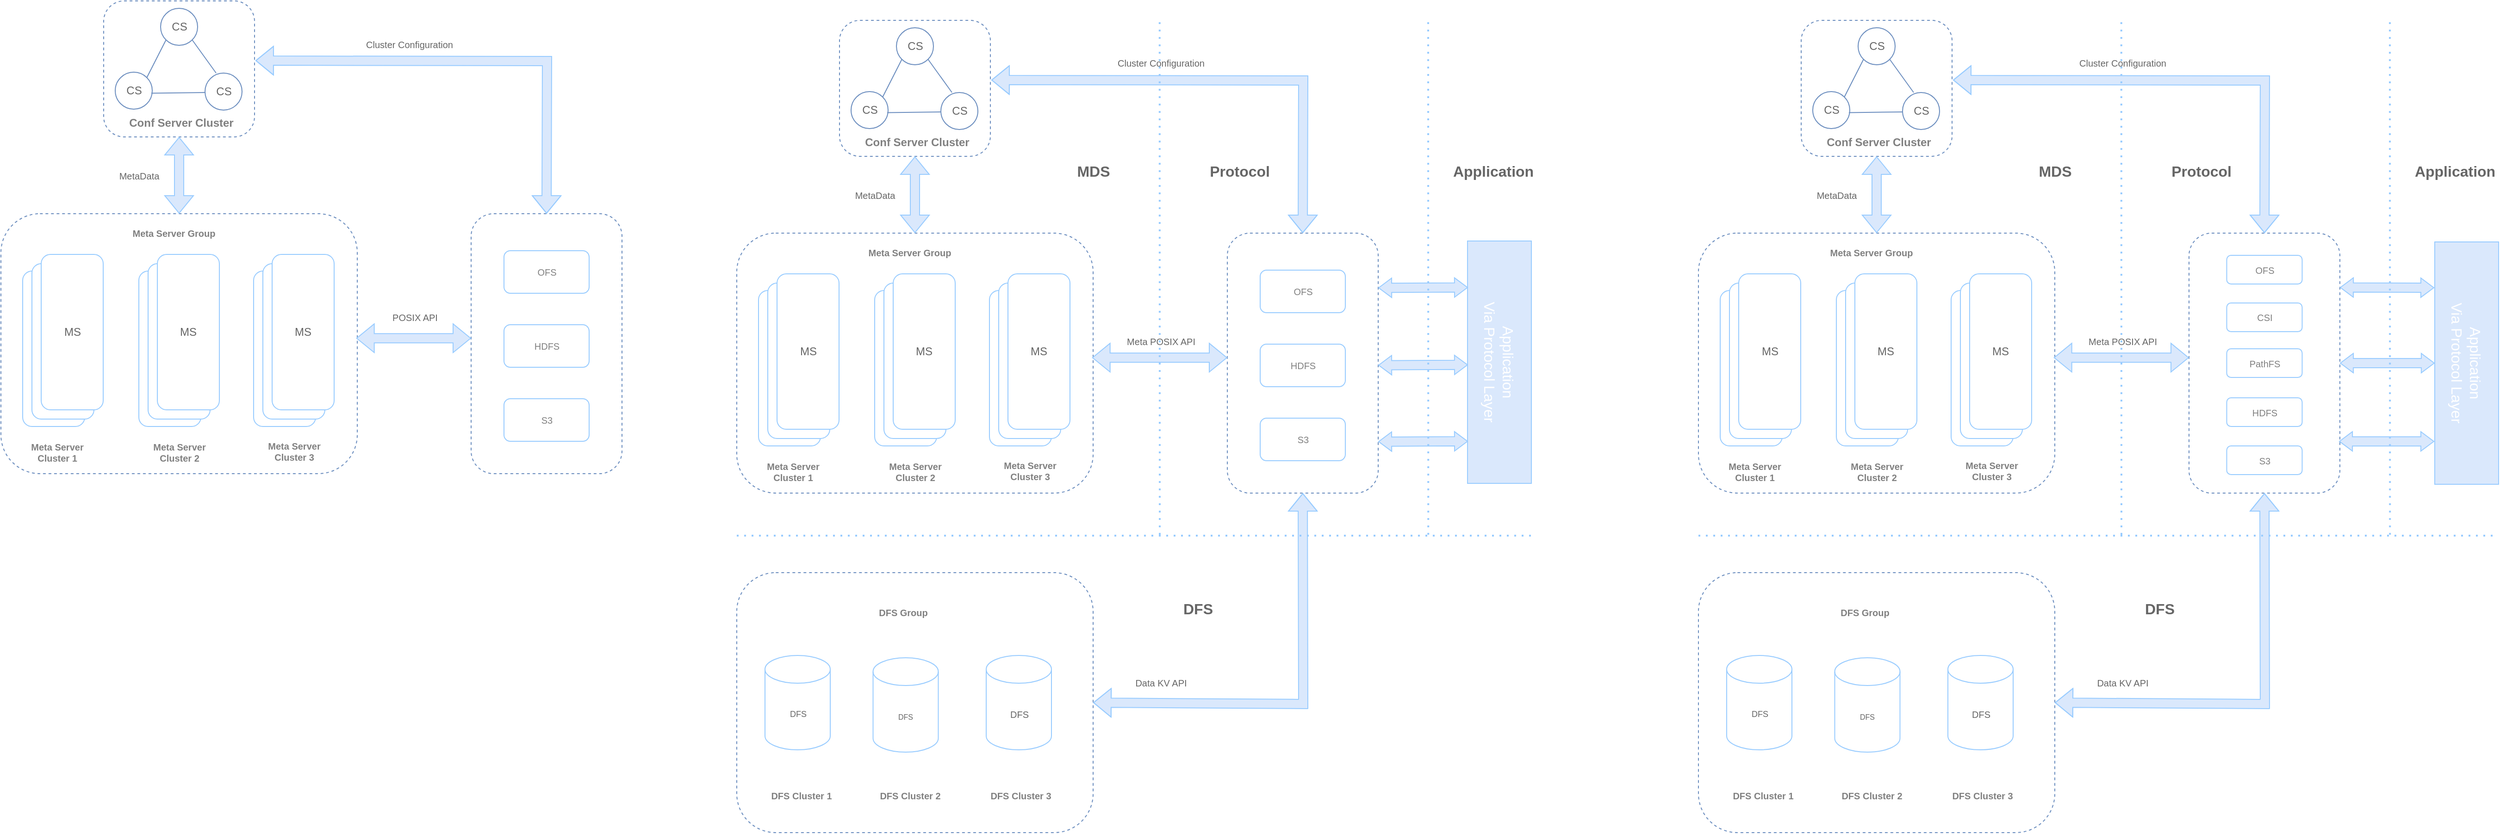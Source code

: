 <mxfile version="16.5.3" type="github">
  <diagram id="mXeUBK0sGIgF46-XZ_O8" name="第 1 页">
    <mxGraphModel dx="1426" dy="769" grid="0" gridSize="10" guides="1" tooltips="1" connect="1" arrows="1" fold="1" page="0" pageScale="1" pageWidth="827" pageHeight="1169" math="0" shadow="0">
      <root>
        <mxCell id="0" />
        <mxCell id="1" parent="0" />
        <mxCell id="9yN5O-LFtTU145KzAQsq-1" value="" style="rounded=1;whiteSpace=wrap;html=1;fillColor=none;dashed=1;strokeColor=#6c8ebf;" parent="1" vertex="1">
          <mxGeometry x="171" y="130" width="163" height="147" as="geometry" />
        </mxCell>
        <mxCell id="9yN5O-LFtTU145KzAQsq-2" value="CS" style="ellipse;whiteSpace=wrap;html=1;aspect=fixed;fillColor=none;strokeColor=#6c8ebf;fontColor=#666666;" parent="1" vertex="1">
          <mxGeometry x="232.5" y="138" width="40" height="40" as="geometry" />
        </mxCell>
        <mxCell id="9yN5O-LFtTU145KzAQsq-3" value="CS" style="ellipse;whiteSpace=wrap;html=1;aspect=fixed;fillColor=none;strokeColor=#6c8ebf;fontColor=#666666;" parent="1" vertex="1">
          <mxGeometry x="183.5" y="207" width="40" height="40" as="geometry" />
        </mxCell>
        <mxCell id="9yN5O-LFtTU145KzAQsq-4" value="CS" style="ellipse;whiteSpace=wrap;html=1;aspect=fixed;fillColor=none;strokeColor=#6c8ebf;fontColor=#666666;" parent="1" vertex="1">
          <mxGeometry x="280.5" y="208" width="40" height="40" as="geometry" />
        </mxCell>
        <mxCell id="9yN5O-LFtTU145KzAQsq-5" value="" style="endArrow=none;html=1;rounded=0;entryX=0;entryY=1;entryDx=0;entryDy=0;exitX=1;exitY=0;exitDx=0;exitDy=0;fillColor=#dae8fc;strokeColor=#6c8ebf;" parent="1" source="9yN5O-LFtTU145KzAQsq-3" target="9yN5O-LFtTU145KzAQsq-2" edge="1">
          <mxGeometry width="50" height="50" relative="1" as="geometry">
            <mxPoint x="196.5" y="218" as="sourcePoint" />
            <mxPoint x="232.5" y="188" as="targetPoint" />
          </mxGeometry>
        </mxCell>
        <mxCell id="9yN5O-LFtTU145KzAQsq-8" value="" style="endArrow=none;html=1;rounded=0;exitX=1;exitY=0;exitDx=0;exitDy=0;fillColor=#dae8fc;strokeColor=#6c8ebf;entryX=0;entryY=0.5;entryDx=0;entryDy=0;" parent="1" edge="1">
          <mxGeometry width="50" height="50" relative="1" as="geometry">
            <mxPoint x="222.502" y="229.718" as="sourcePoint" />
            <mxPoint x="280.5" y="229" as="targetPoint" />
          </mxGeometry>
        </mxCell>
        <mxCell id="9yN5O-LFtTU145KzAQsq-9" value="" style="endArrow=none;html=1;rounded=0;entryX=0.3;entryY=0;entryDx=0;entryDy=0;fillColor=#dae8fc;strokeColor=#6c8ebf;entryPerimeter=0;exitX=1;exitY=1;exitDx=0;exitDy=0;" parent="1" source="9yN5O-LFtTU145KzAQsq-2" target="9yN5O-LFtTU145KzAQsq-4" edge="1">
          <mxGeometry width="50" height="50" relative="1" as="geometry">
            <mxPoint x="272.5" y="168" as="sourcePoint" />
            <mxPoint x="332.5" y="168" as="targetPoint" />
          </mxGeometry>
        </mxCell>
        <mxCell id="9yN5O-LFtTU145KzAQsq-12" value="&lt;b&gt;Conf Server Cluster&lt;/b&gt;" style="text;html=1;strokeColor=none;fillColor=none;align=center;verticalAlign=middle;whiteSpace=wrap;rounded=0;dashed=1;fontColor=#808080;" parent="1" vertex="1">
          <mxGeometry x="197" y="247" width="116" height="30" as="geometry" />
        </mxCell>
        <mxCell id="9yN5O-LFtTU145KzAQsq-13" value="" style="rounded=1;whiteSpace=wrap;html=1;strokeColor=#99CCFF;" parent="1" vertex="1">
          <mxGeometry x="83.5" y="422" width="67" height="168" as="geometry" />
        </mxCell>
        <mxCell id="9yN5O-LFtTU145KzAQsq-16" value="" style="rounded=1;whiteSpace=wrap;html=1;strokeColor=#99CCFF;" parent="1" vertex="1">
          <mxGeometry x="93.5" y="414" width="67" height="168" as="geometry" />
        </mxCell>
        <mxCell id="9yN5O-LFtTU145KzAQsq-17" value="&lt;font color=&quot;#666666&quot;&gt;MS&lt;/font&gt;" style="rounded=1;whiteSpace=wrap;html=1;strokeColor=#99CCFF;" parent="1" vertex="1">
          <mxGeometry x="103.5" y="404" width="67" height="168" as="geometry" />
        </mxCell>
        <mxCell id="9yN5O-LFtTU145KzAQsq-22" value="" style="rounded=1;whiteSpace=wrap;html=1;strokeColor=#99CCFF;" parent="1" vertex="1">
          <mxGeometry x="209" y="422" width="67" height="168" as="geometry" />
        </mxCell>
        <mxCell id="9yN5O-LFtTU145KzAQsq-23" value="" style="rounded=1;whiteSpace=wrap;html=1;strokeColor=#99CCFF;" parent="1" vertex="1">
          <mxGeometry x="219" y="414" width="67" height="168" as="geometry" />
        </mxCell>
        <mxCell id="9yN5O-LFtTU145KzAQsq-24" value="&lt;font color=&quot;#666666&quot;&gt;MS&lt;/font&gt;" style="rounded=1;whiteSpace=wrap;html=1;strokeColor=#99CCFF;" parent="1" vertex="1">
          <mxGeometry x="229" y="404" width="67" height="168" as="geometry" />
        </mxCell>
        <mxCell id="9yN5O-LFtTU145KzAQsq-25" value="" style="rounded=1;whiteSpace=wrap;html=1;strokeColor=#99CCFF;" parent="1" vertex="1">
          <mxGeometry x="333" y="422" width="67" height="168" as="geometry" />
        </mxCell>
        <mxCell id="9yN5O-LFtTU145KzAQsq-26" value="" style="rounded=1;whiteSpace=wrap;html=1;strokeColor=#99CCFF;" parent="1" vertex="1">
          <mxGeometry x="343" y="414" width="67" height="168" as="geometry" />
        </mxCell>
        <mxCell id="9yN5O-LFtTU145KzAQsq-27" value="&lt;font color=&quot;#666666&quot;&gt;MS&lt;/font&gt;" style="rounded=1;whiteSpace=wrap;html=1;strokeColor=#99CCFF;" parent="1" vertex="1">
          <mxGeometry x="353" y="404" width="67" height="168" as="geometry" />
        </mxCell>
        <mxCell id="9yN5O-LFtTU145KzAQsq-28" value="&lt;b style=&quot;font-size: 10px;&quot;&gt;&lt;font style=&quot;font-size: 10px;&quot;&gt;Meta Server Cluster 1&lt;/font&gt;&lt;/b&gt;" style="text;html=1;strokeColor=none;fillColor=none;align=center;verticalAlign=middle;whiteSpace=wrap;rounded=0;dashed=1;fontColor=#808080;fontSize=10;" parent="1" vertex="1">
          <mxGeometry x="81" y="603" width="79.5" height="30" as="geometry" />
        </mxCell>
        <mxCell id="9yN5O-LFtTU145KzAQsq-29" value="&lt;b style=&quot;font-size: 10px&quot;&gt;&lt;font style=&quot;font-size: 10px&quot;&gt;Meta Server Cluster 2&lt;/font&gt;&lt;/b&gt;" style="text;html=1;strokeColor=none;fillColor=none;align=center;verticalAlign=middle;whiteSpace=wrap;rounded=0;dashed=1;fontColor=#808080;fontSize=10;" parent="1" vertex="1">
          <mxGeometry x="212.75" y="603" width="79.5" height="30" as="geometry" />
        </mxCell>
        <mxCell id="9yN5O-LFtTU145KzAQsq-30" value="&lt;b style=&quot;font-size: 10px&quot;&gt;&lt;font style=&quot;font-size: 10px&quot;&gt;Meta Server Cluster 3&lt;/font&gt;&lt;/b&gt;" style="text;html=1;strokeColor=none;fillColor=none;align=center;verticalAlign=middle;whiteSpace=wrap;rounded=0;dashed=1;fontColor=#808080;fontSize=10;" parent="1" vertex="1">
          <mxGeometry x="336.75" y="602" width="79.5" height="30" as="geometry" />
        </mxCell>
        <mxCell id="9yN5O-LFtTU145KzAQsq-32" value="" style="rounded=1;whiteSpace=wrap;html=1;fillColor=none;dashed=1;strokeColor=#6c8ebf;" parent="1" vertex="1">
          <mxGeometry x="60" y="360" width="385" height="281" as="geometry" />
        </mxCell>
        <mxCell id="9yN5O-LFtTU145KzAQsq-33" value="&lt;b style=&quot;font-size: 10px&quot;&gt;&lt;font style=&quot;font-size: 10px&quot;&gt;Meta Server Group&lt;/font&gt;&lt;/b&gt;" style="text;html=1;strokeColor=none;fillColor=none;align=center;verticalAlign=middle;whiteSpace=wrap;rounded=0;dashed=1;fontColor=#808080;fontSize=10;" parent="1" vertex="1">
          <mxGeometry x="187" y="366" width="120" height="30" as="geometry" />
        </mxCell>
        <mxCell id="9yN5O-LFtTU145KzAQsq-34" value="OFS" style="rounded=1;whiteSpace=wrap;html=1;fontSize=10;fontColor=#808080;strokeColor=#99CCFF;fillColor=default;" parent="1" vertex="1">
          <mxGeometry x="603.5" y="400" width="92" height="46" as="geometry" />
        </mxCell>
        <mxCell id="9yN5O-LFtTU145KzAQsq-36" value="HDFS" style="rounded=1;whiteSpace=wrap;html=1;fontSize=10;fontColor=#808080;strokeColor=#99CCFF;fillColor=default;" parent="1" vertex="1">
          <mxGeometry x="603.5" y="480" width="92" height="46" as="geometry" />
        </mxCell>
        <mxCell id="9yN5O-LFtTU145KzAQsq-37" value="S3" style="rounded=1;whiteSpace=wrap;html=1;fontSize=10;fontColor=#808080;strokeColor=#99CCFF;fillColor=default;" parent="1" vertex="1">
          <mxGeometry x="603.5" y="560" width="92" height="46" as="geometry" />
        </mxCell>
        <mxCell id="9yN5O-LFtTU145KzAQsq-38" value="" style="rounded=1;whiteSpace=wrap;html=1;fillColor=none;dashed=1;strokeColor=#6c8ebf;" parent="1" vertex="1">
          <mxGeometry x="568" y="360" width="163" height="281" as="geometry" />
        </mxCell>
        <mxCell id="9yN5O-LFtTU145KzAQsq-41" value="" style="shape=flexArrow;endArrow=classic;startArrow=classic;html=1;rounded=0;fontSize=10;fontColor=#808080;entryX=0;entryY=0.479;entryDx=0;entryDy=0;exitX=0.997;exitY=0.479;exitDx=0;exitDy=0;exitPerimeter=0;entryPerimeter=0;fillColor=#dae8fc;strokeColor=#99CCFF;" parent="1" source="9yN5O-LFtTU145KzAQsq-32" target="9yN5O-LFtTU145KzAQsq-38" edge="1">
          <mxGeometry width="100" height="100" relative="1" as="geometry">
            <mxPoint x="445" y="506" as="sourcePoint" />
            <mxPoint x="545" y="406" as="targetPoint" />
          </mxGeometry>
        </mxCell>
        <mxCell id="9yN5O-LFtTU145KzAQsq-43" value="POSIX API" style="text;html=1;align=center;verticalAlign=middle;resizable=0;points=[];autosize=1;strokeColor=none;fillColor=none;fontSize=10;fontColor=#666666;" parent="1" vertex="1">
          <mxGeometry x="472" y="464" width="69" height="16" as="geometry" />
        </mxCell>
        <mxCell id="9yN5O-LFtTU145KzAQsq-44" value="" style="shape=flexArrow;endArrow=classic;startArrow=classic;html=1;rounded=0;fontSize=10;fontColor=#808080;fillColor=#dae8fc;strokeColor=#99CCFF;exitX=1.006;exitY=0.439;exitDx=0;exitDy=0;exitPerimeter=0;entryX=0.5;entryY=0;entryDx=0;entryDy=0;" parent="1" source="9yN5O-LFtTU145KzAQsq-1" target="9yN5O-LFtTU145KzAQsq-38" edge="1">
          <mxGeometry width="100" height="100" relative="1" as="geometry">
            <mxPoint x="367.053" y="225.444" as="sourcePoint" />
            <mxPoint x="643.024" y="357.562" as="targetPoint" />
            <Array as="points">
              <mxPoint x="650" y="195" />
            </Array>
          </mxGeometry>
        </mxCell>
        <mxCell id="9yN5O-LFtTU145KzAQsq-45" value="Cluster Configuration" style="text;html=1;align=center;verticalAlign=middle;resizable=0;points=[];autosize=1;strokeColor=none;fillColor=none;fontSize=10;fontColor=#666666;" parent="1" vertex="1">
          <mxGeometry x="439" y="169" width="123" height="16" as="geometry" />
        </mxCell>
        <mxCell id="9yN5O-LFtTU145KzAQsq-46" value="" style="shape=flexArrow;endArrow=classic;startArrow=classic;html=1;rounded=0;fontSize=10;fontColor=#808080;entryX=0.5;entryY=0;entryDx=0;entryDy=0;exitX=0.5;exitY=1;exitDx=0;exitDy=0;fillColor=#dae8fc;strokeColor=#99CCFF;" parent="1" source="9yN5O-LFtTU145KzAQsq-1" target="9yN5O-LFtTU145KzAQsq-32" edge="1">
          <mxGeometry width="100" height="100" relative="1" as="geometry">
            <mxPoint x="261.005" y="284.999" as="sourcePoint" />
            <mxPoint x="385.16" y="284.999" as="targetPoint" />
          </mxGeometry>
        </mxCell>
        <mxCell id="9yN5O-LFtTU145KzAQsq-48" value="MetaData" style="text;html=1;align=center;verticalAlign=middle;resizable=0;points=[];autosize=1;strokeColor=none;fillColor=none;fontSize=10;fontColor=#666666;" parent="1" vertex="1">
          <mxGeometry x="178" y="311" width="62" height="16" as="geometry" />
        </mxCell>
        <mxCell id="djkmzA1-y8hG7AWoTiUG-2" value="" style="rounded=1;whiteSpace=wrap;html=1;fillColor=none;dashed=1;strokeColor=#6c8ebf;" parent="1" vertex="1">
          <mxGeometry x="966" y="151" width="163" height="147" as="geometry" />
        </mxCell>
        <mxCell id="djkmzA1-y8hG7AWoTiUG-3" value="CS" style="ellipse;whiteSpace=wrap;html=1;aspect=fixed;fillColor=none;strokeColor=#6c8ebf;fontColor=#666666;" parent="1" vertex="1">
          <mxGeometry x="1027.5" y="159" width="40" height="40" as="geometry" />
        </mxCell>
        <mxCell id="djkmzA1-y8hG7AWoTiUG-4" value="CS" style="ellipse;whiteSpace=wrap;html=1;aspect=fixed;fillColor=none;strokeColor=#6c8ebf;fontColor=#666666;" parent="1" vertex="1">
          <mxGeometry x="978.5" y="228" width="40" height="40" as="geometry" />
        </mxCell>
        <mxCell id="djkmzA1-y8hG7AWoTiUG-5" value="CS" style="ellipse;whiteSpace=wrap;html=1;aspect=fixed;fillColor=none;strokeColor=#6c8ebf;fontColor=#666666;" parent="1" vertex="1">
          <mxGeometry x="1075.5" y="229" width="40" height="40" as="geometry" />
        </mxCell>
        <mxCell id="djkmzA1-y8hG7AWoTiUG-6" value="" style="endArrow=none;html=1;rounded=0;entryX=0;entryY=1;entryDx=0;entryDy=0;exitX=1;exitY=0;exitDx=0;exitDy=0;fillColor=#dae8fc;strokeColor=#6c8ebf;" parent="1" source="djkmzA1-y8hG7AWoTiUG-4" target="djkmzA1-y8hG7AWoTiUG-3" edge="1">
          <mxGeometry width="50" height="50" relative="1" as="geometry">
            <mxPoint x="991.5" y="239" as="sourcePoint" />
            <mxPoint x="1027.5" y="209" as="targetPoint" />
          </mxGeometry>
        </mxCell>
        <mxCell id="djkmzA1-y8hG7AWoTiUG-7" value="" style="endArrow=none;html=1;rounded=0;exitX=1;exitY=0;exitDx=0;exitDy=0;fillColor=#dae8fc;strokeColor=#6c8ebf;entryX=0;entryY=0.5;entryDx=0;entryDy=0;" parent="1" edge="1">
          <mxGeometry width="50" height="50" relative="1" as="geometry">
            <mxPoint x="1017.502" y="250.718" as="sourcePoint" />
            <mxPoint x="1075.5" y="250" as="targetPoint" />
          </mxGeometry>
        </mxCell>
        <mxCell id="djkmzA1-y8hG7AWoTiUG-8" value="" style="endArrow=none;html=1;rounded=0;entryX=0.3;entryY=0;entryDx=0;entryDy=0;fillColor=#dae8fc;strokeColor=#6c8ebf;entryPerimeter=0;exitX=1;exitY=1;exitDx=0;exitDy=0;" parent="1" source="djkmzA1-y8hG7AWoTiUG-3" target="djkmzA1-y8hG7AWoTiUG-5" edge="1">
          <mxGeometry width="50" height="50" relative="1" as="geometry">
            <mxPoint x="1067.5" y="189" as="sourcePoint" />
            <mxPoint x="1127.5" y="189" as="targetPoint" />
          </mxGeometry>
        </mxCell>
        <mxCell id="djkmzA1-y8hG7AWoTiUG-9" value="&lt;b&gt;Conf Server Cluster&lt;/b&gt;" style="text;html=1;strokeColor=none;fillColor=none;align=center;verticalAlign=middle;whiteSpace=wrap;rounded=0;dashed=1;fontColor=#808080;" parent="1" vertex="1">
          <mxGeometry x="992" y="268" width="116" height="30" as="geometry" />
        </mxCell>
        <mxCell id="djkmzA1-y8hG7AWoTiUG-10" value="" style="rounded=1;whiteSpace=wrap;html=1;strokeColor=#99CCFF;" parent="1" vertex="1">
          <mxGeometry x="878.5" y="443" width="67" height="168" as="geometry" />
        </mxCell>
        <mxCell id="djkmzA1-y8hG7AWoTiUG-11" value="" style="rounded=1;whiteSpace=wrap;html=1;strokeColor=#99CCFF;" parent="1" vertex="1">
          <mxGeometry x="888.5" y="435" width="67" height="168" as="geometry" />
        </mxCell>
        <mxCell id="djkmzA1-y8hG7AWoTiUG-12" value="&lt;font color=&quot;#666666&quot;&gt;MS&lt;/font&gt;" style="rounded=1;whiteSpace=wrap;html=1;strokeColor=#99CCFF;" parent="1" vertex="1">
          <mxGeometry x="898.5" y="425" width="67" height="168" as="geometry" />
        </mxCell>
        <mxCell id="djkmzA1-y8hG7AWoTiUG-13" value="" style="rounded=1;whiteSpace=wrap;html=1;strokeColor=#99CCFF;" parent="1" vertex="1">
          <mxGeometry x="1004" y="443" width="67" height="168" as="geometry" />
        </mxCell>
        <mxCell id="djkmzA1-y8hG7AWoTiUG-14" value="" style="rounded=1;whiteSpace=wrap;html=1;strokeColor=#99CCFF;" parent="1" vertex="1">
          <mxGeometry x="1014" y="435" width="67" height="168" as="geometry" />
        </mxCell>
        <mxCell id="djkmzA1-y8hG7AWoTiUG-15" value="&lt;font color=&quot;#666666&quot;&gt;MS&lt;/font&gt;" style="rounded=1;whiteSpace=wrap;html=1;strokeColor=#99CCFF;" parent="1" vertex="1">
          <mxGeometry x="1024" y="425" width="67" height="168" as="geometry" />
        </mxCell>
        <mxCell id="djkmzA1-y8hG7AWoTiUG-16" value="" style="rounded=1;whiteSpace=wrap;html=1;strokeColor=#99CCFF;" parent="1" vertex="1">
          <mxGeometry x="1128" y="443" width="67" height="168" as="geometry" />
        </mxCell>
        <mxCell id="djkmzA1-y8hG7AWoTiUG-17" value="" style="rounded=1;whiteSpace=wrap;html=1;strokeColor=#99CCFF;" parent="1" vertex="1">
          <mxGeometry x="1138" y="435" width="67" height="168" as="geometry" />
        </mxCell>
        <mxCell id="djkmzA1-y8hG7AWoTiUG-18" value="&lt;font color=&quot;#666666&quot;&gt;MS&lt;/font&gt;" style="rounded=1;whiteSpace=wrap;html=1;strokeColor=#99CCFF;" parent="1" vertex="1">
          <mxGeometry x="1148" y="425" width="67" height="168" as="geometry" />
        </mxCell>
        <mxCell id="djkmzA1-y8hG7AWoTiUG-19" value="&lt;b style=&quot;font-size: 10px;&quot;&gt;&lt;font style=&quot;font-size: 10px;&quot;&gt;Meta Server Cluster 1&lt;/font&gt;&lt;/b&gt;" style="text;html=1;strokeColor=none;fillColor=none;align=center;verticalAlign=middle;whiteSpace=wrap;rounded=0;dashed=1;fontColor=#808080;fontSize=10;" parent="1" vertex="1">
          <mxGeometry x="876" y="624" width="79.5" height="30" as="geometry" />
        </mxCell>
        <mxCell id="djkmzA1-y8hG7AWoTiUG-20" value="&lt;b style=&quot;font-size: 10px&quot;&gt;&lt;font style=&quot;font-size: 10px&quot;&gt;Meta Server Cluster 2&lt;/font&gt;&lt;/b&gt;" style="text;html=1;strokeColor=none;fillColor=none;align=center;verticalAlign=middle;whiteSpace=wrap;rounded=0;dashed=1;fontColor=#808080;fontSize=10;" parent="1" vertex="1">
          <mxGeometry x="1007.75" y="624" width="79.5" height="30" as="geometry" />
        </mxCell>
        <mxCell id="djkmzA1-y8hG7AWoTiUG-21" value="&lt;b style=&quot;font-size: 10px&quot;&gt;&lt;font style=&quot;font-size: 10px&quot;&gt;Meta Server Cluster 3&lt;/font&gt;&lt;/b&gt;" style="text;html=1;strokeColor=none;fillColor=none;align=center;verticalAlign=middle;whiteSpace=wrap;rounded=0;dashed=1;fontColor=#808080;fontSize=10;" parent="1" vertex="1">
          <mxGeometry x="1131.75" y="623" width="79.5" height="30" as="geometry" />
        </mxCell>
        <mxCell id="djkmzA1-y8hG7AWoTiUG-22" value="" style="rounded=1;whiteSpace=wrap;html=1;fillColor=none;dashed=1;strokeColor=#6c8ebf;" parent="1" vertex="1">
          <mxGeometry x="855" y="381" width="385" height="281" as="geometry" />
        </mxCell>
        <mxCell id="djkmzA1-y8hG7AWoTiUG-23" value="&lt;b style=&quot;font-size: 10px&quot;&gt;&lt;font style=&quot;font-size: 10px&quot;&gt;Meta Server Group&lt;/font&gt;&lt;/b&gt;" style="text;html=1;strokeColor=none;fillColor=none;align=center;verticalAlign=middle;whiteSpace=wrap;rounded=0;dashed=1;fontColor=#808080;fontSize=10;" parent="1" vertex="1">
          <mxGeometry x="982" y="387" width="120" height="30" as="geometry" />
        </mxCell>
        <mxCell id="djkmzA1-y8hG7AWoTiUG-24" value="OFS" style="rounded=1;whiteSpace=wrap;html=1;fontSize=10;fontColor=#808080;strokeColor=#99CCFF;fillColor=default;" parent="1" vertex="1">
          <mxGeometry x="1420.5" y="421" width="92" height="46" as="geometry" />
        </mxCell>
        <mxCell id="djkmzA1-y8hG7AWoTiUG-25" value="HDFS" style="rounded=1;whiteSpace=wrap;html=1;fontSize=10;fontColor=#808080;strokeColor=#99CCFF;fillColor=default;" parent="1" vertex="1">
          <mxGeometry x="1420.5" y="501" width="92" height="46" as="geometry" />
        </mxCell>
        <mxCell id="djkmzA1-y8hG7AWoTiUG-26" value="S3" style="rounded=1;whiteSpace=wrap;html=1;fontSize=10;fontColor=#808080;strokeColor=#99CCFF;fillColor=default;" parent="1" vertex="1">
          <mxGeometry x="1420.5" y="581" width="92" height="46" as="geometry" />
        </mxCell>
        <mxCell id="djkmzA1-y8hG7AWoTiUG-27" value="" style="rounded=1;whiteSpace=wrap;html=1;fillColor=none;dashed=1;strokeColor=#6c8ebf;" parent="1" vertex="1">
          <mxGeometry x="1385" y="381" width="163" height="281" as="geometry" />
        </mxCell>
        <mxCell id="djkmzA1-y8hG7AWoTiUG-28" value="" style="shape=flexArrow;endArrow=classic;startArrow=classic;html=1;rounded=0;fontSize=10;fontColor=#808080;entryX=0;entryY=0.479;entryDx=0;entryDy=0;exitX=0.997;exitY=0.479;exitDx=0;exitDy=0;exitPerimeter=0;entryPerimeter=0;fillColor=#dae8fc;strokeColor=#99CCFF;" parent="1" source="djkmzA1-y8hG7AWoTiUG-22" target="djkmzA1-y8hG7AWoTiUG-27" edge="1">
          <mxGeometry width="100" height="100" relative="1" as="geometry">
            <mxPoint x="1240" y="527" as="sourcePoint" />
            <mxPoint x="1340" y="427" as="targetPoint" />
          </mxGeometry>
        </mxCell>
        <mxCell id="djkmzA1-y8hG7AWoTiUG-29" value="Meta POSIX API" style="text;html=1;align=center;verticalAlign=middle;resizable=0;points=[];autosize=1;strokeColor=none;fillColor=none;fontSize=10;fontColor=#666666;" parent="1" vertex="1">
          <mxGeometry x="1263" y="490" width="99" height="16" as="geometry" />
        </mxCell>
        <mxCell id="djkmzA1-y8hG7AWoTiUG-30" value="" style="shape=flexArrow;endArrow=classic;startArrow=classic;html=1;rounded=0;fontSize=10;fontColor=#808080;fillColor=#dae8fc;strokeColor=#99CCFF;exitX=1.006;exitY=0.439;exitDx=0;exitDy=0;exitPerimeter=0;entryX=0.5;entryY=0;entryDx=0;entryDy=0;" parent="1" source="djkmzA1-y8hG7AWoTiUG-2" target="djkmzA1-y8hG7AWoTiUG-27" edge="1">
          <mxGeometry width="100" height="100" relative="1" as="geometry">
            <mxPoint x="1162.053" y="246.444" as="sourcePoint" />
            <mxPoint x="1438.024" y="378.562" as="targetPoint" />
            <Array as="points">
              <mxPoint x="1467" y="216" />
            </Array>
          </mxGeometry>
        </mxCell>
        <mxCell id="djkmzA1-y8hG7AWoTiUG-31" value="Cluster Configuration" style="text;html=1;align=center;verticalAlign=middle;resizable=0;points=[];autosize=1;strokeColor=none;fillColor=none;fontSize=10;fontColor=#666666;" parent="1" vertex="1">
          <mxGeometry x="1251" y="189" width="123" height="16" as="geometry" />
        </mxCell>
        <mxCell id="djkmzA1-y8hG7AWoTiUG-32" value="" style="shape=flexArrow;endArrow=classic;startArrow=classic;html=1;rounded=0;fontSize=10;fontColor=#808080;entryX=0.5;entryY=0;entryDx=0;entryDy=0;exitX=0.5;exitY=1;exitDx=0;exitDy=0;fillColor=#dae8fc;strokeColor=#99CCFF;" parent="1" source="djkmzA1-y8hG7AWoTiUG-2" target="djkmzA1-y8hG7AWoTiUG-22" edge="1">
          <mxGeometry width="100" height="100" relative="1" as="geometry">
            <mxPoint x="1056.005" y="305.999" as="sourcePoint" />
            <mxPoint x="1180.16" y="305.999" as="targetPoint" />
          </mxGeometry>
        </mxCell>
        <mxCell id="djkmzA1-y8hG7AWoTiUG-33" value="MetaData" style="text;html=1;align=center;verticalAlign=middle;resizable=0;points=[];autosize=1;strokeColor=none;fillColor=none;fontSize=10;fontColor=#666666;" parent="1" vertex="1">
          <mxGeometry x="973" y="332" width="62" height="16" as="geometry" />
        </mxCell>
        <mxCell id="djkmzA1-y8hG7AWoTiUG-34" value="&lt;b style=&quot;font-size: 10px&quot;&gt;&lt;font style=&quot;font-size: 10px&quot;&gt;DFS Cluster 1&lt;/font&gt;&lt;/b&gt;" style="text;html=1;strokeColor=none;fillColor=none;align=center;verticalAlign=middle;whiteSpace=wrap;rounded=0;dashed=1;fontColor=#808080;fontSize=10;" parent="1" vertex="1">
          <mxGeometry x="882.5" y="973.5" width="83.5" height="30" as="geometry" />
        </mxCell>
        <mxCell id="djkmzA1-y8hG7AWoTiUG-35" value="&lt;b style=&quot;font-size: 10px&quot;&gt;&lt;font style=&quot;font-size: 10px&quot;&gt;DFS Cluster 2&lt;/font&gt;&lt;/b&gt;" style="text;html=1;strokeColor=none;fillColor=none;align=center;verticalAlign=middle;whiteSpace=wrap;rounded=0;dashed=1;fontColor=#808080;fontSize=10;" parent="1" vertex="1">
          <mxGeometry x="1000.63" y="973.5" width="82.75" height="30" as="geometry" />
        </mxCell>
        <mxCell id="djkmzA1-y8hG7AWoTiUG-36" value="&lt;b style=&quot;font-size: 10px&quot;&gt;&lt;font style=&quot;font-size: 10px&quot;&gt;DFS Cluster 3&lt;/font&gt;&lt;/b&gt;" style="text;html=1;strokeColor=none;fillColor=none;align=center;verticalAlign=middle;whiteSpace=wrap;rounded=0;dashed=1;fontColor=#808080;fontSize=10;" parent="1" vertex="1">
          <mxGeometry x="1118.63" y="973.5" width="85.75" height="30" as="geometry" />
        </mxCell>
        <mxCell id="djkmzA1-y8hG7AWoTiUG-37" value="" style="rounded=1;whiteSpace=wrap;html=1;fillColor=none;dashed=1;strokeColor=#6c8ebf;" parent="1" vertex="1">
          <mxGeometry x="855" y="748" width="385" height="281" as="geometry" />
        </mxCell>
        <mxCell id="djkmzA1-y8hG7AWoTiUG-38" value="&lt;b style=&quot;font-size: 10px&quot;&gt;&lt;font style=&quot;font-size: 10px&quot;&gt;DFS Group&lt;/font&gt;&lt;/b&gt;" style="text;html=1;strokeColor=none;fillColor=none;align=center;verticalAlign=middle;whiteSpace=wrap;rounded=0;dashed=1;fontColor=#808080;fontSize=10;" parent="1" vertex="1">
          <mxGeometry x="975" y="775.5" width="120" height="30" as="geometry" />
        </mxCell>
        <mxCell id="djkmzA1-y8hG7AWoTiUG-39" value="" style="shape=flexArrow;endArrow=classic;startArrow=classic;html=1;rounded=0;fontSize=10;fontColor=#808080;entryX=1;entryY=0.5;entryDx=0;entryDy=0;exitX=0.5;exitY=1;exitDx=0;exitDy=0;fillColor=#dae8fc;strokeColor=#99CCFF;" parent="1" source="djkmzA1-y8hG7AWoTiUG-27" target="djkmzA1-y8hG7AWoTiUG-37" edge="1">
          <mxGeometry width="100" height="100" relative="1" as="geometry">
            <mxPoint x="1431.995" y="702.999" as="sourcePoint" />
            <mxPoint x="1556.15" y="702.999" as="targetPoint" />
            <Array as="points">
              <mxPoint x="1467" y="890" />
            </Array>
          </mxGeometry>
        </mxCell>
        <mxCell id="djkmzA1-y8hG7AWoTiUG-40" value="Data KV API" style="text;html=1;align=center;verticalAlign=middle;resizable=0;points=[];autosize=1;strokeColor=none;fillColor=none;fontSize=10;fontColor=#666666;" parent="1" vertex="1">
          <mxGeometry x="1274" y="859" width="77" height="16" as="geometry" />
        </mxCell>
        <mxCell id="djkmzA1-y8hG7AWoTiUG-41" value="" style="endArrow=none;dashed=1;html=1;dashPattern=1 3;strokeWidth=2;rounded=1;fontSize=10;fontColor=#666666;fillColor=#dae8fc;strokeColor=#99CCFF;" parent="1" edge="1">
          <mxGeometry width="50" height="50" relative="1" as="geometry">
            <mxPoint x="1312" y="707" as="sourcePoint" />
            <mxPoint x="1311.88" y="151" as="targetPoint" />
          </mxGeometry>
        </mxCell>
        <mxCell id="djkmzA1-y8hG7AWoTiUG-42" value="&lt;b style=&quot;font-size: 16px;&quot;&gt;MDS&lt;/b&gt;" style="text;html=1;align=center;verticalAlign=middle;resizable=0;points=[];autosize=1;strokeColor=none;fillColor=none;fontSize=16;fontColor=#666666;" parent="1" vertex="1">
          <mxGeometry x="1217" y="302.5" width="46" height="23" as="geometry" />
        </mxCell>
        <mxCell id="djkmzA1-y8hG7AWoTiUG-43" value="" style="endArrow=none;dashed=1;html=1;dashPattern=1 3;strokeWidth=2;rounded=1;fontSize=10;fontColor=#666666;fillColor=#dae8fc;strokeColor=#99CCFF;" parent="1" edge="1">
          <mxGeometry width="50" height="50" relative="1" as="geometry">
            <mxPoint x="1713" y="708" as="sourcePoint" />
            <mxPoint x="855" y="708" as="targetPoint" />
          </mxGeometry>
        </mxCell>
        <mxCell id="djkmzA1-y8hG7AWoTiUG-44" value="&lt;b&gt;Protocol&lt;/b&gt;" style="text;html=1;align=center;verticalAlign=middle;resizable=0;points=[];autosize=1;strokeColor=none;fillColor=none;fontSize=16;fontColor=#666666;" parent="1" vertex="1">
          <mxGeometry x="1360.5" y="302.5" width="75" height="23" as="geometry" />
        </mxCell>
        <mxCell id="djkmzA1-y8hG7AWoTiUG-45" value="&lt;b style=&quot;font-size: 16px&quot;&gt;DFS&lt;/b&gt;" style="text;html=1;align=center;verticalAlign=middle;resizable=0;points=[];autosize=1;strokeColor=none;fillColor=none;fontSize=16;fontColor=#666666;" parent="1" vertex="1">
          <mxGeometry x="1332" y="775.5" width="42" height="23" as="geometry" />
        </mxCell>
        <mxCell id="djkmzA1-y8hG7AWoTiUG-46" value="Application&lt;br&gt;Via Protocol Layer" style="rounded=0;whiteSpace=wrap;html=1;fontSize=16;strokeColor=#99CCFF;fillColor=#dae8fc;rotation=90;fontColor=#FFFFFF;" parent="1" vertex="1">
          <mxGeometry x="1548" y="486" width="262" height="69" as="geometry" />
        </mxCell>
        <mxCell id="djkmzA1-y8hG7AWoTiUG-47" value="" style="shape=flexArrow;endArrow=classic;startArrow=classic;html=1;rounded=0;fontSize=10;fontColor=#808080;exitX=0.997;exitY=0.479;exitDx=0;exitDy=0;exitPerimeter=0;fillColor=#dae8fc;strokeColor=#99CCFF;startWidth=10;startSize=4.35;endWidth=10;endSize=4.35;" parent="1" edge="1">
          <mxGeometry width="100" height="100" relative="1" as="geometry">
            <mxPoint x="1548.005" y="440.129" as="sourcePoint" />
            <mxPoint x="1645" y="439.75" as="targetPoint" />
          </mxGeometry>
        </mxCell>
        <mxCell id="djkmzA1-y8hG7AWoTiUG-48" value="" style="shape=flexArrow;endArrow=classic;startArrow=classic;html=1;rounded=0;fontSize=10;fontColor=#808080;exitX=0.997;exitY=0.479;exitDx=0;exitDy=0;exitPerimeter=0;fillColor=#dae8fc;strokeColor=#99CCFF;startWidth=10;startSize=4.35;endWidth=10;endSize=4.35;" parent="1" edge="1">
          <mxGeometry width="100" height="100" relative="1" as="geometry">
            <mxPoint x="1548.005" y="523.759" as="sourcePoint" />
            <mxPoint x="1645" y="523.38" as="targetPoint" />
          </mxGeometry>
        </mxCell>
        <mxCell id="djkmzA1-y8hG7AWoTiUG-49" value="" style="shape=flexArrow;endArrow=classic;startArrow=classic;html=1;rounded=0;fontSize=10;fontColor=#808080;exitX=0.997;exitY=0.479;exitDx=0;exitDy=0;exitPerimeter=0;fillColor=#dae8fc;strokeColor=#99CCFF;startWidth=10;startSize=4.35;endWidth=10;endSize=4.35;" parent="1" edge="1">
          <mxGeometry width="100" height="100" relative="1" as="geometry">
            <mxPoint x="1548.005" y="606.379" as="sourcePoint" />
            <mxPoint x="1645" y="606" as="targetPoint" />
          </mxGeometry>
        </mxCell>
        <mxCell id="djkmzA1-y8hG7AWoTiUG-50" value="" style="endArrow=none;dashed=1;html=1;dashPattern=1 3;strokeWidth=2;rounded=1;fontSize=10;fontColor=#666666;fillColor=#dae8fc;strokeColor=#99CCFF;" parent="1" edge="1">
          <mxGeometry width="50" height="50" relative="1" as="geometry">
            <mxPoint x="1602.12" y="707" as="sourcePoint" />
            <mxPoint x="1602.0" y="151" as="targetPoint" />
          </mxGeometry>
        </mxCell>
        <mxCell id="djkmzA1-y8hG7AWoTiUG-51" value="&lt;b&gt;Application&lt;/b&gt;" style="text;html=1;align=center;verticalAlign=middle;resizable=0;points=[];autosize=1;strokeColor=none;fillColor=none;fontSize=16;fontColor=#666666;" parent="1" vertex="1">
          <mxGeometry x="1623" y="302.5" width="97" height="23" as="geometry" />
        </mxCell>
        <mxCell id="djkmzA1-y8hG7AWoTiUG-52" value="&lt;font color=&quot;#666666&quot; style=&quot;font-size: 9px;&quot;&gt;DFS&lt;/font&gt;" style="shape=cylinder3;whiteSpace=wrap;html=1;boundedLbl=1;backgroundOutline=1;size=15;rounded=0;fontSize=9;fontColor=#FFFFFF;strokeColor=#99CCFF;fillColor=default;" parent="1" vertex="1">
          <mxGeometry x="885.5" y="837.5" width="70.5" height="102" as="geometry" />
        </mxCell>
        <mxCell id="djkmzA1-y8hG7AWoTiUG-53" value="&lt;font color=&quot;#666666&quot; style=&quot;font-size: 8px;&quot;&gt;DFS&lt;/font&gt;" style="shape=cylinder3;whiteSpace=wrap;html=1;boundedLbl=1;backgroundOutline=1;size=15;rounded=0;fontSize=8;fontColor=#FFFFFF;strokeColor=#99CCFF;fillColor=default;" parent="1" vertex="1">
          <mxGeometry x="1002.25" y="840" width="70.5" height="102" as="geometry" />
        </mxCell>
        <mxCell id="djkmzA1-y8hG7AWoTiUG-54" value="&lt;font color=&quot;#666666&quot; style=&quot;font-size: 10px;&quot;&gt;DFS&lt;/font&gt;" style="shape=cylinder3;whiteSpace=wrap;html=1;boundedLbl=1;backgroundOutline=1;size=15;rounded=0;fontSize=10;fontColor=#FFFFFF;strokeColor=#99CCFF;fillColor=default;" parent="1" vertex="1">
          <mxGeometry x="1124.5" y="837.5" width="70.5" height="102" as="geometry" />
        </mxCell>
        <mxCell id="70McUEpuVLanTWSgMdFK-1" value="" style="rounded=1;whiteSpace=wrap;html=1;fillColor=none;dashed=1;strokeColor=#6c8ebf;" vertex="1" parent="1">
          <mxGeometry x="2005" y="151" width="163" height="147" as="geometry" />
        </mxCell>
        <mxCell id="70McUEpuVLanTWSgMdFK-2" value="CS" style="ellipse;whiteSpace=wrap;html=1;aspect=fixed;fillColor=none;strokeColor=#6c8ebf;fontColor=#666666;" vertex="1" parent="1">
          <mxGeometry x="2066.5" y="159" width="40" height="40" as="geometry" />
        </mxCell>
        <mxCell id="70McUEpuVLanTWSgMdFK-3" value="CS" style="ellipse;whiteSpace=wrap;html=1;aspect=fixed;fillColor=none;strokeColor=#6c8ebf;fontColor=#666666;" vertex="1" parent="1">
          <mxGeometry x="2017.5" y="228" width="40" height="40" as="geometry" />
        </mxCell>
        <mxCell id="70McUEpuVLanTWSgMdFK-4" value="CS" style="ellipse;whiteSpace=wrap;html=1;aspect=fixed;fillColor=none;strokeColor=#6c8ebf;fontColor=#666666;" vertex="1" parent="1">
          <mxGeometry x="2114.5" y="229" width="40" height="40" as="geometry" />
        </mxCell>
        <mxCell id="70McUEpuVLanTWSgMdFK-5" value="" style="endArrow=none;html=1;rounded=0;entryX=0;entryY=1;entryDx=0;entryDy=0;exitX=1;exitY=0;exitDx=0;exitDy=0;fillColor=#dae8fc;strokeColor=#6c8ebf;" edge="1" parent="1" source="70McUEpuVLanTWSgMdFK-3" target="70McUEpuVLanTWSgMdFK-2">
          <mxGeometry width="50" height="50" relative="1" as="geometry">
            <mxPoint x="2030.5" y="239" as="sourcePoint" />
            <mxPoint x="2066.5" y="209" as="targetPoint" />
          </mxGeometry>
        </mxCell>
        <mxCell id="70McUEpuVLanTWSgMdFK-6" value="" style="endArrow=none;html=1;rounded=0;exitX=1;exitY=0;exitDx=0;exitDy=0;fillColor=#dae8fc;strokeColor=#6c8ebf;entryX=0;entryY=0.5;entryDx=0;entryDy=0;" edge="1" parent="1">
          <mxGeometry width="50" height="50" relative="1" as="geometry">
            <mxPoint x="2056.502" y="250.718" as="sourcePoint" />
            <mxPoint x="2114.5" y="250" as="targetPoint" />
          </mxGeometry>
        </mxCell>
        <mxCell id="70McUEpuVLanTWSgMdFK-7" value="" style="endArrow=none;html=1;rounded=0;entryX=0.3;entryY=0;entryDx=0;entryDy=0;fillColor=#dae8fc;strokeColor=#6c8ebf;entryPerimeter=0;exitX=1;exitY=1;exitDx=0;exitDy=0;" edge="1" parent="1" source="70McUEpuVLanTWSgMdFK-2" target="70McUEpuVLanTWSgMdFK-4">
          <mxGeometry width="50" height="50" relative="1" as="geometry">
            <mxPoint x="2106.5" y="189" as="sourcePoint" />
            <mxPoint x="2166.5" y="189" as="targetPoint" />
          </mxGeometry>
        </mxCell>
        <mxCell id="70McUEpuVLanTWSgMdFK-8" value="&lt;b&gt;Conf Server Cluster&lt;/b&gt;" style="text;html=1;strokeColor=none;fillColor=none;align=center;verticalAlign=middle;whiteSpace=wrap;rounded=0;dashed=1;fontColor=#808080;" vertex="1" parent="1">
          <mxGeometry x="2031" y="268" width="116" height="30" as="geometry" />
        </mxCell>
        <mxCell id="70McUEpuVLanTWSgMdFK-9" value="" style="rounded=1;whiteSpace=wrap;html=1;strokeColor=#99CCFF;" vertex="1" parent="1">
          <mxGeometry x="1917.5" y="443" width="67" height="168" as="geometry" />
        </mxCell>
        <mxCell id="70McUEpuVLanTWSgMdFK-10" value="" style="rounded=1;whiteSpace=wrap;html=1;strokeColor=#99CCFF;" vertex="1" parent="1">
          <mxGeometry x="1927.5" y="435" width="67" height="168" as="geometry" />
        </mxCell>
        <mxCell id="70McUEpuVLanTWSgMdFK-11" value="&lt;font color=&quot;#666666&quot;&gt;MS&lt;/font&gt;" style="rounded=1;whiteSpace=wrap;html=1;strokeColor=#99CCFF;" vertex="1" parent="1">
          <mxGeometry x="1937.5" y="425" width="67" height="168" as="geometry" />
        </mxCell>
        <mxCell id="70McUEpuVLanTWSgMdFK-12" value="" style="rounded=1;whiteSpace=wrap;html=1;strokeColor=#99CCFF;" vertex="1" parent="1">
          <mxGeometry x="2043" y="443" width="67" height="168" as="geometry" />
        </mxCell>
        <mxCell id="70McUEpuVLanTWSgMdFK-13" value="" style="rounded=1;whiteSpace=wrap;html=1;strokeColor=#99CCFF;" vertex="1" parent="1">
          <mxGeometry x="2053" y="435" width="67" height="168" as="geometry" />
        </mxCell>
        <mxCell id="70McUEpuVLanTWSgMdFK-14" value="&lt;font color=&quot;#666666&quot;&gt;MS&lt;/font&gt;" style="rounded=1;whiteSpace=wrap;html=1;strokeColor=#99CCFF;" vertex="1" parent="1">
          <mxGeometry x="2063" y="425" width="67" height="168" as="geometry" />
        </mxCell>
        <mxCell id="70McUEpuVLanTWSgMdFK-15" value="" style="rounded=1;whiteSpace=wrap;html=1;strokeColor=#99CCFF;" vertex="1" parent="1">
          <mxGeometry x="2167" y="443" width="67" height="168" as="geometry" />
        </mxCell>
        <mxCell id="70McUEpuVLanTWSgMdFK-16" value="" style="rounded=1;whiteSpace=wrap;html=1;strokeColor=#99CCFF;" vertex="1" parent="1">
          <mxGeometry x="2177" y="435" width="67" height="168" as="geometry" />
        </mxCell>
        <mxCell id="70McUEpuVLanTWSgMdFK-17" value="&lt;font color=&quot;#666666&quot;&gt;MS&lt;/font&gt;" style="rounded=1;whiteSpace=wrap;html=1;strokeColor=#99CCFF;" vertex="1" parent="1">
          <mxGeometry x="2187" y="425" width="67" height="168" as="geometry" />
        </mxCell>
        <mxCell id="70McUEpuVLanTWSgMdFK-18" value="&lt;b style=&quot;font-size: 10px;&quot;&gt;&lt;font style=&quot;font-size: 10px;&quot;&gt;Meta Server Cluster 1&lt;/font&gt;&lt;/b&gt;" style="text;html=1;strokeColor=none;fillColor=none;align=center;verticalAlign=middle;whiteSpace=wrap;rounded=0;dashed=1;fontColor=#808080;fontSize=10;" vertex="1" parent="1">
          <mxGeometry x="1915" y="624" width="79.5" height="30" as="geometry" />
        </mxCell>
        <mxCell id="70McUEpuVLanTWSgMdFK-19" value="&lt;b style=&quot;font-size: 10px&quot;&gt;&lt;font style=&quot;font-size: 10px&quot;&gt;Meta Server Cluster 2&lt;/font&gt;&lt;/b&gt;" style="text;html=1;strokeColor=none;fillColor=none;align=center;verticalAlign=middle;whiteSpace=wrap;rounded=0;dashed=1;fontColor=#808080;fontSize=10;" vertex="1" parent="1">
          <mxGeometry x="2046.75" y="624" width="79.5" height="30" as="geometry" />
        </mxCell>
        <mxCell id="70McUEpuVLanTWSgMdFK-20" value="&lt;b style=&quot;font-size: 10px&quot;&gt;&lt;font style=&quot;font-size: 10px&quot;&gt;Meta Server Cluster 3&lt;/font&gt;&lt;/b&gt;" style="text;html=1;strokeColor=none;fillColor=none;align=center;verticalAlign=middle;whiteSpace=wrap;rounded=0;dashed=1;fontColor=#808080;fontSize=10;" vertex="1" parent="1">
          <mxGeometry x="2170.75" y="623" width="79.5" height="30" as="geometry" />
        </mxCell>
        <mxCell id="70McUEpuVLanTWSgMdFK-21" value="" style="rounded=1;whiteSpace=wrap;html=1;fillColor=none;dashed=1;strokeColor=#6c8ebf;" vertex="1" parent="1">
          <mxGeometry x="1894" y="381" width="385" height="281" as="geometry" />
        </mxCell>
        <mxCell id="70McUEpuVLanTWSgMdFK-22" value="&lt;b style=&quot;font-size: 10px&quot;&gt;&lt;font style=&quot;font-size: 10px&quot;&gt;Meta Server Group&lt;/font&gt;&lt;/b&gt;" style="text;html=1;strokeColor=none;fillColor=none;align=center;verticalAlign=middle;whiteSpace=wrap;rounded=0;dashed=1;fontColor=#808080;fontSize=10;" vertex="1" parent="1">
          <mxGeometry x="2021" y="387" width="120" height="30" as="geometry" />
        </mxCell>
        <mxCell id="70McUEpuVLanTWSgMdFK-23" value="OFS" style="rounded=1;whiteSpace=wrap;html=1;fontSize=10;fontColor=#808080;strokeColor=#99CCFF;fillColor=default;" vertex="1" parent="1">
          <mxGeometry x="2464.75" y="405" width="81.5" height="31" as="geometry" />
        </mxCell>
        <mxCell id="70McUEpuVLanTWSgMdFK-26" value="" style="rounded=1;whiteSpace=wrap;html=1;fillColor=none;dashed=1;strokeColor=#6c8ebf;" vertex="1" parent="1">
          <mxGeometry x="2424" y="381" width="163" height="281" as="geometry" />
        </mxCell>
        <mxCell id="70McUEpuVLanTWSgMdFK-27" value="" style="shape=flexArrow;endArrow=classic;startArrow=classic;html=1;rounded=0;fontSize=10;fontColor=#808080;entryX=0;entryY=0.479;entryDx=0;entryDy=0;exitX=0.997;exitY=0.479;exitDx=0;exitDy=0;exitPerimeter=0;entryPerimeter=0;fillColor=#dae8fc;strokeColor=#99CCFF;" edge="1" parent="1" source="70McUEpuVLanTWSgMdFK-21" target="70McUEpuVLanTWSgMdFK-26">
          <mxGeometry width="100" height="100" relative="1" as="geometry">
            <mxPoint x="2279" y="527" as="sourcePoint" />
            <mxPoint x="2379" y="427" as="targetPoint" />
          </mxGeometry>
        </mxCell>
        <mxCell id="70McUEpuVLanTWSgMdFK-28" value="Meta POSIX API" style="text;html=1;align=center;verticalAlign=middle;resizable=0;points=[];autosize=1;strokeColor=none;fillColor=none;fontSize=10;fontColor=#666666;" vertex="1" parent="1">
          <mxGeometry x="2302" y="490" width="99" height="16" as="geometry" />
        </mxCell>
        <mxCell id="70McUEpuVLanTWSgMdFK-29" value="" style="shape=flexArrow;endArrow=classic;startArrow=classic;html=1;rounded=0;fontSize=10;fontColor=#808080;fillColor=#dae8fc;strokeColor=#99CCFF;exitX=1.006;exitY=0.439;exitDx=0;exitDy=0;exitPerimeter=0;entryX=0.5;entryY=0;entryDx=0;entryDy=0;" edge="1" parent="1" source="70McUEpuVLanTWSgMdFK-1" target="70McUEpuVLanTWSgMdFK-26">
          <mxGeometry width="100" height="100" relative="1" as="geometry">
            <mxPoint x="2201.053" y="246.444" as="sourcePoint" />
            <mxPoint x="2477.024" y="378.562" as="targetPoint" />
            <Array as="points">
              <mxPoint x="2506" y="216" />
            </Array>
          </mxGeometry>
        </mxCell>
        <mxCell id="70McUEpuVLanTWSgMdFK-30" value="Cluster Configuration" style="text;html=1;align=center;verticalAlign=middle;resizable=0;points=[];autosize=1;strokeColor=none;fillColor=none;fontSize=10;fontColor=#666666;" vertex="1" parent="1">
          <mxGeometry x="2290" y="189" width="123" height="16" as="geometry" />
        </mxCell>
        <mxCell id="70McUEpuVLanTWSgMdFK-31" value="" style="shape=flexArrow;endArrow=classic;startArrow=classic;html=1;rounded=0;fontSize=10;fontColor=#808080;entryX=0.5;entryY=0;entryDx=0;entryDy=0;exitX=0.5;exitY=1;exitDx=0;exitDy=0;fillColor=#dae8fc;strokeColor=#99CCFF;" edge="1" parent="1" source="70McUEpuVLanTWSgMdFK-1" target="70McUEpuVLanTWSgMdFK-21">
          <mxGeometry width="100" height="100" relative="1" as="geometry">
            <mxPoint x="2095.005" y="305.999" as="sourcePoint" />
            <mxPoint x="2219.16" y="305.999" as="targetPoint" />
          </mxGeometry>
        </mxCell>
        <mxCell id="70McUEpuVLanTWSgMdFK-32" value="MetaData" style="text;html=1;align=center;verticalAlign=middle;resizable=0;points=[];autosize=1;strokeColor=none;fillColor=none;fontSize=10;fontColor=#666666;" vertex="1" parent="1">
          <mxGeometry x="2012" y="332" width="62" height="16" as="geometry" />
        </mxCell>
        <mxCell id="70McUEpuVLanTWSgMdFK-33" value="&lt;b style=&quot;font-size: 10px&quot;&gt;&lt;font style=&quot;font-size: 10px&quot;&gt;DFS Cluster 1&lt;/font&gt;&lt;/b&gt;" style="text;html=1;strokeColor=none;fillColor=none;align=center;verticalAlign=middle;whiteSpace=wrap;rounded=0;dashed=1;fontColor=#808080;fontSize=10;" vertex="1" parent="1">
          <mxGeometry x="1921.5" y="973.5" width="83.5" height="30" as="geometry" />
        </mxCell>
        <mxCell id="70McUEpuVLanTWSgMdFK-34" value="&lt;b style=&quot;font-size: 10px&quot;&gt;&lt;font style=&quot;font-size: 10px&quot;&gt;DFS Cluster 2&lt;/font&gt;&lt;/b&gt;" style="text;html=1;strokeColor=none;fillColor=none;align=center;verticalAlign=middle;whiteSpace=wrap;rounded=0;dashed=1;fontColor=#808080;fontSize=10;" vertex="1" parent="1">
          <mxGeometry x="2039.63" y="973.5" width="82.75" height="30" as="geometry" />
        </mxCell>
        <mxCell id="70McUEpuVLanTWSgMdFK-35" value="&lt;b style=&quot;font-size: 10px&quot;&gt;&lt;font style=&quot;font-size: 10px&quot;&gt;DFS Cluster 3&lt;/font&gt;&lt;/b&gt;" style="text;html=1;strokeColor=none;fillColor=none;align=center;verticalAlign=middle;whiteSpace=wrap;rounded=0;dashed=1;fontColor=#808080;fontSize=10;" vertex="1" parent="1">
          <mxGeometry x="2157.63" y="973.5" width="85.75" height="30" as="geometry" />
        </mxCell>
        <mxCell id="70McUEpuVLanTWSgMdFK-36" value="" style="rounded=1;whiteSpace=wrap;html=1;fillColor=none;dashed=1;strokeColor=#6c8ebf;" vertex="1" parent="1">
          <mxGeometry x="1894" y="748" width="385" height="281" as="geometry" />
        </mxCell>
        <mxCell id="70McUEpuVLanTWSgMdFK-37" value="&lt;b style=&quot;font-size: 10px&quot;&gt;&lt;font style=&quot;font-size: 10px&quot;&gt;DFS Group&lt;/font&gt;&lt;/b&gt;" style="text;html=1;strokeColor=none;fillColor=none;align=center;verticalAlign=middle;whiteSpace=wrap;rounded=0;dashed=1;fontColor=#808080;fontSize=10;" vertex="1" parent="1">
          <mxGeometry x="2014" y="775.5" width="120" height="30" as="geometry" />
        </mxCell>
        <mxCell id="70McUEpuVLanTWSgMdFK-38" value="" style="shape=flexArrow;endArrow=classic;startArrow=classic;html=1;rounded=0;fontSize=10;fontColor=#808080;entryX=1;entryY=0.5;entryDx=0;entryDy=0;exitX=0.5;exitY=1;exitDx=0;exitDy=0;fillColor=#dae8fc;strokeColor=#99CCFF;" edge="1" parent="1" source="70McUEpuVLanTWSgMdFK-26" target="70McUEpuVLanTWSgMdFK-36">
          <mxGeometry width="100" height="100" relative="1" as="geometry">
            <mxPoint x="2470.995" y="702.999" as="sourcePoint" />
            <mxPoint x="2595.15" y="702.999" as="targetPoint" />
            <Array as="points">
              <mxPoint x="2506" y="890" />
            </Array>
          </mxGeometry>
        </mxCell>
        <mxCell id="70McUEpuVLanTWSgMdFK-39" value="Data KV API" style="text;html=1;align=center;verticalAlign=middle;resizable=0;points=[];autosize=1;strokeColor=none;fillColor=none;fontSize=10;fontColor=#666666;" vertex="1" parent="1">
          <mxGeometry x="2313" y="859" width="77" height="16" as="geometry" />
        </mxCell>
        <mxCell id="70McUEpuVLanTWSgMdFK-40" value="" style="endArrow=none;dashed=1;html=1;dashPattern=1 3;strokeWidth=2;rounded=1;fontSize=10;fontColor=#666666;fillColor=#dae8fc;strokeColor=#99CCFF;" edge="1" parent="1">
          <mxGeometry width="50" height="50" relative="1" as="geometry">
            <mxPoint x="2351" y="707" as="sourcePoint" />
            <mxPoint x="2350.88" y="151" as="targetPoint" />
          </mxGeometry>
        </mxCell>
        <mxCell id="70McUEpuVLanTWSgMdFK-41" value="&lt;b style=&quot;font-size: 16px;&quot;&gt;MDS&lt;/b&gt;" style="text;html=1;align=center;verticalAlign=middle;resizable=0;points=[];autosize=1;strokeColor=none;fillColor=none;fontSize=16;fontColor=#666666;" vertex="1" parent="1">
          <mxGeometry x="2256" y="302.5" width="46" height="23" as="geometry" />
        </mxCell>
        <mxCell id="70McUEpuVLanTWSgMdFK-42" value="" style="endArrow=none;dashed=1;html=1;dashPattern=1 3;strokeWidth=2;rounded=1;fontSize=10;fontColor=#666666;fillColor=#dae8fc;strokeColor=#99CCFF;" edge="1" parent="1">
          <mxGeometry width="50" height="50" relative="1" as="geometry">
            <mxPoint x="2752" y="708" as="sourcePoint" />
            <mxPoint x="1894" y="708" as="targetPoint" />
          </mxGeometry>
        </mxCell>
        <mxCell id="70McUEpuVLanTWSgMdFK-43" value="&lt;b&gt;Protocol&lt;/b&gt;" style="text;html=1;align=center;verticalAlign=middle;resizable=0;points=[];autosize=1;strokeColor=none;fillColor=none;fontSize=16;fontColor=#666666;" vertex="1" parent="1">
          <mxGeometry x="2399.5" y="302.5" width="75" height="23" as="geometry" />
        </mxCell>
        <mxCell id="70McUEpuVLanTWSgMdFK-44" value="&lt;b style=&quot;font-size: 16px&quot;&gt;DFS&lt;/b&gt;" style="text;html=1;align=center;verticalAlign=middle;resizable=0;points=[];autosize=1;strokeColor=none;fillColor=none;fontSize=16;fontColor=#666666;" vertex="1" parent="1">
          <mxGeometry x="2371" y="775.5" width="42" height="23" as="geometry" />
        </mxCell>
        <mxCell id="70McUEpuVLanTWSgMdFK-45" value="Application&lt;br&gt;Via Protocol Layer" style="rounded=0;whiteSpace=wrap;html=1;fontSize=16;strokeColor=#99CCFF;fillColor=#dae8fc;rotation=90;fontColor=#FFFFFF;" vertex="1" parent="1">
          <mxGeometry x="2593" y="487" width="262" height="69" as="geometry" />
        </mxCell>
        <mxCell id="70McUEpuVLanTWSgMdFK-46" value="" style="shape=flexArrow;endArrow=classic;startArrow=classic;html=1;rounded=0;fontSize=10;fontColor=#808080;fillColor=#dae8fc;strokeColor=#99CCFF;startWidth=10;startSize=4.35;endWidth=10;endSize=4.35;exitX=1;exitY=0.209;exitDx=0;exitDy=0;exitPerimeter=0;" edge="1" parent="1" source="70McUEpuVLanTWSgMdFK-26">
          <mxGeometry width="100" height="100" relative="1" as="geometry">
            <mxPoint x="2587.005" y="440.129" as="sourcePoint" />
            <mxPoint x="2689" y="440" as="targetPoint" />
          </mxGeometry>
        </mxCell>
        <mxCell id="70McUEpuVLanTWSgMdFK-47" value="" style="shape=flexArrow;endArrow=classic;startArrow=classic;html=1;rounded=0;fontSize=10;fontColor=#808080;fillColor=#dae8fc;strokeColor=#99CCFF;startWidth=10;startSize=4.35;endWidth=10;endSize=4.35;" edge="1" parent="1" source="70McUEpuVLanTWSgMdFK-26" target="70McUEpuVLanTWSgMdFK-45">
          <mxGeometry width="100" height="100" relative="1" as="geometry">
            <mxPoint x="2587.005" y="523.759" as="sourcePoint" />
            <mxPoint x="2684" y="523.38" as="targetPoint" />
          </mxGeometry>
        </mxCell>
        <mxCell id="70McUEpuVLanTWSgMdFK-48" value="" style="shape=flexArrow;endArrow=classic;startArrow=classic;html=1;rounded=0;fontSize=10;fontColor=#808080;fillColor=#dae8fc;strokeColor=#99CCFF;startWidth=10;startSize=4.35;endWidth=10;endSize=4.35;entryX=0.823;entryY=1.007;entryDx=0;entryDy=0;entryPerimeter=0;exitX=0.994;exitY=0.801;exitDx=0;exitDy=0;exitPerimeter=0;" edge="1" parent="1" source="70McUEpuVLanTWSgMdFK-26" target="70McUEpuVLanTWSgMdFK-45">
          <mxGeometry width="100" height="100" relative="1" as="geometry">
            <mxPoint x="2586" y="601" as="sourcePoint" />
            <mxPoint x="2684" y="619" as="targetPoint" />
          </mxGeometry>
        </mxCell>
        <mxCell id="70McUEpuVLanTWSgMdFK-49" value="" style="endArrow=none;dashed=1;html=1;dashPattern=1 3;strokeWidth=2;rounded=1;fontSize=10;fontColor=#666666;fillColor=#dae8fc;strokeColor=#99CCFF;" edge="1" parent="1">
          <mxGeometry width="50" height="50" relative="1" as="geometry">
            <mxPoint x="2641.12" y="707" as="sourcePoint" />
            <mxPoint x="2641.0" y="151" as="targetPoint" />
          </mxGeometry>
        </mxCell>
        <mxCell id="70McUEpuVLanTWSgMdFK-50" value="&lt;b&gt;Application&lt;/b&gt;" style="text;html=1;align=center;verticalAlign=middle;resizable=0;points=[];autosize=1;strokeColor=none;fillColor=none;fontSize=16;fontColor=#666666;" vertex="1" parent="1">
          <mxGeometry x="2662" y="302.5" width="97" height="23" as="geometry" />
        </mxCell>
        <mxCell id="70McUEpuVLanTWSgMdFK-51" value="&lt;font color=&quot;#666666&quot; style=&quot;font-size: 9px;&quot;&gt;DFS&lt;/font&gt;" style="shape=cylinder3;whiteSpace=wrap;html=1;boundedLbl=1;backgroundOutline=1;size=15;rounded=0;fontSize=9;fontColor=#FFFFFF;strokeColor=#99CCFF;fillColor=default;" vertex="1" parent="1">
          <mxGeometry x="1924.5" y="837.5" width="70.5" height="102" as="geometry" />
        </mxCell>
        <mxCell id="70McUEpuVLanTWSgMdFK-52" value="&lt;font color=&quot;#666666&quot; style=&quot;font-size: 8px;&quot;&gt;DFS&lt;/font&gt;" style="shape=cylinder3;whiteSpace=wrap;html=1;boundedLbl=1;backgroundOutline=1;size=15;rounded=0;fontSize=8;fontColor=#FFFFFF;strokeColor=#99CCFF;fillColor=default;" vertex="1" parent="1">
          <mxGeometry x="2041.25" y="840" width="70.5" height="102" as="geometry" />
        </mxCell>
        <mxCell id="70McUEpuVLanTWSgMdFK-53" value="&lt;font color=&quot;#666666&quot; style=&quot;font-size: 10px;&quot;&gt;DFS&lt;/font&gt;" style="shape=cylinder3;whiteSpace=wrap;html=1;boundedLbl=1;backgroundOutline=1;size=15;rounded=0;fontSize=10;fontColor=#FFFFFF;strokeColor=#99CCFF;fillColor=default;" vertex="1" parent="1">
          <mxGeometry x="2163.5" y="837.5" width="70.5" height="102" as="geometry" />
        </mxCell>
        <mxCell id="70McUEpuVLanTWSgMdFK-54" value="PathFS" style="rounded=1;whiteSpace=wrap;html=1;fontSize=10;fontColor=#808080;strokeColor=#99CCFF;fillColor=default;" vertex="1" parent="1">
          <mxGeometry x="2464.75" y="506" width="81.5" height="31" as="geometry" />
        </mxCell>
        <mxCell id="70McUEpuVLanTWSgMdFK-55" value="HDFS" style="rounded=1;whiteSpace=wrap;html=1;fontSize=10;fontColor=#808080;strokeColor=#99CCFF;fillColor=default;" vertex="1" parent="1">
          <mxGeometry x="2464.75" y="559" width="81.5" height="31" as="geometry" />
        </mxCell>
        <mxCell id="70McUEpuVLanTWSgMdFK-56" value="S3" style="rounded=1;whiteSpace=wrap;html=1;fontSize=10;fontColor=#808080;strokeColor=#99CCFF;fillColor=default;" vertex="1" parent="1">
          <mxGeometry x="2464.75" y="611" width="81.5" height="31" as="geometry" />
        </mxCell>
        <mxCell id="70McUEpuVLanTWSgMdFK-57" value="CSI" style="rounded=1;whiteSpace=wrap;html=1;fontSize=10;fontColor=#808080;strokeColor=#99CCFF;fillColor=default;" vertex="1" parent="1">
          <mxGeometry x="2464.75" y="456.5" width="81.5" height="31" as="geometry" />
        </mxCell>
      </root>
    </mxGraphModel>
  </diagram>
</mxfile>
